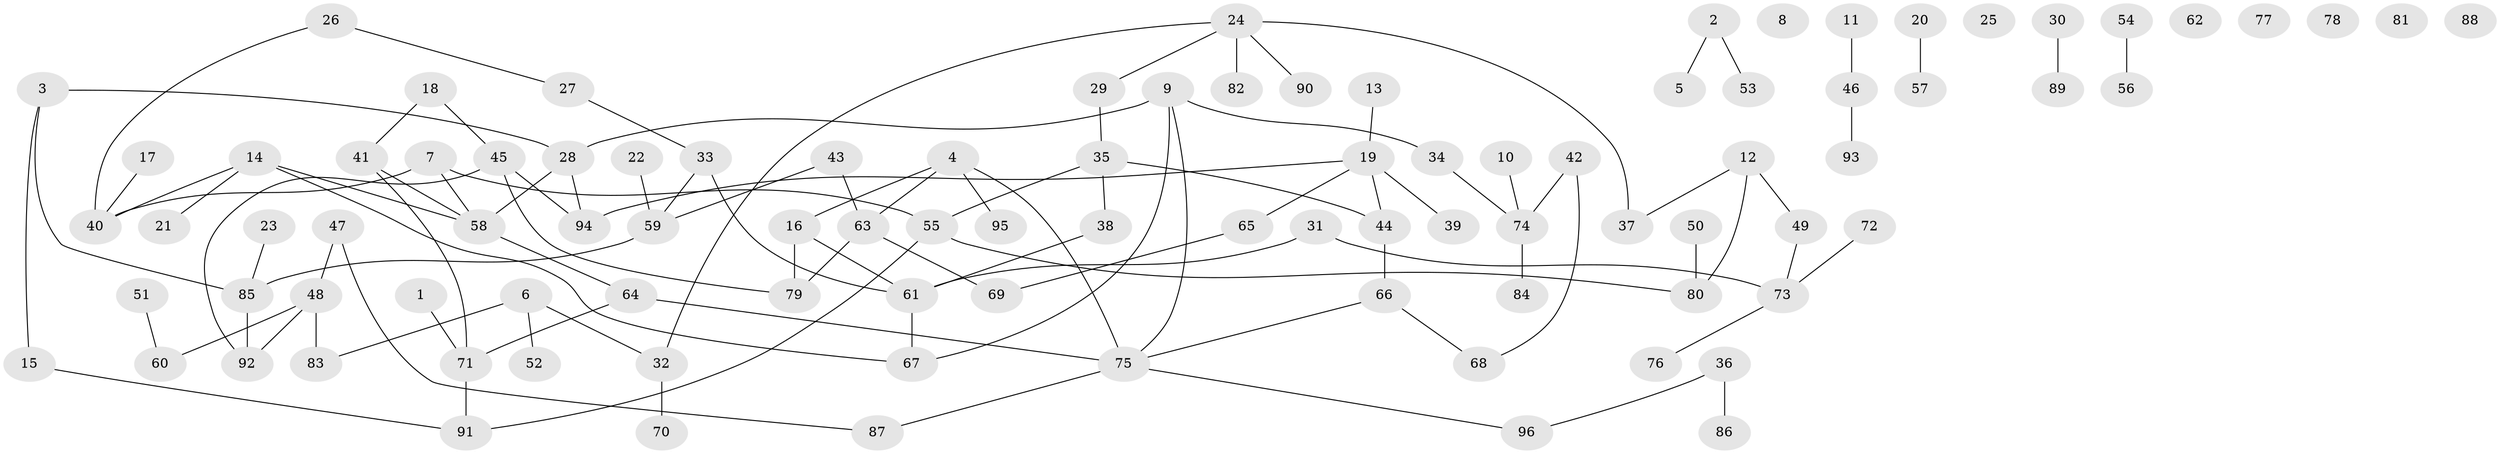 // coarse degree distribution, {1: 0.4375, 0: 0.16666666666666666, 2: 0.20833333333333334, 6: 0.0625, 5: 0.020833333333333332, 4: 0.0625, 3: 0.020833333333333332, 9: 0.020833333333333332}
// Generated by graph-tools (version 1.1) at 2025/43/03/04/25 21:43:41]
// undirected, 96 vertices, 106 edges
graph export_dot {
graph [start="1"]
  node [color=gray90,style=filled];
  1;
  2;
  3;
  4;
  5;
  6;
  7;
  8;
  9;
  10;
  11;
  12;
  13;
  14;
  15;
  16;
  17;
  18;
  19;
  20;
  21;
  22;
  23;
  24;
  25;
  26;
  27;
  28;
  29;
  30;
  31;
  32;
  33;
  34;
  35;
  36;
  37;
  38;
  39;
  40;
  41;
  42;
  43;
  44;
  45;
  46;
  47;
  48;
  49;
  50;
  51;
  52;
  53;
  54;
  55;
  56;
  57;
  58;
  59;
  60;
  61;
  62;
  63;
  64;
  65;
  66;
  67;
  68;
  69;
  70;
  71;
  72;
  73;
  74;
  75;
  76;
  77;
  78;
  79;
  80;
  81;
  82;
  83;
  84;
  85;
  86;
  87;
  88;
  89;
  90;
  91;
  92;
  93;
  94;
  95;
  96;
  1 -- 71;
  2 -- 5;
  2 -- 53;
  3 -- 15;
  3 -- 28;
  3 -- 85;
  4 -- 16;
  4 -- 63;
  4 -- 75;
  4 -- 95;
  6 -- 32;
  6 -- 52;
  6 -- 83;
  7 -- 40;
  7 -- 55;
  7 -- 58;
  9 -- 28;
  9 -- 34;
  9 -- 67;
  9 -- 75;
  10 -- 74;
  11 -- 46;
  12 -- 37;
  12 -- 49;
  12 -- 80;
  13 -- 19;
  14 -- 21;
  14 -- 40;
  14 -- 58;
  14 -- 67;
  15 -- 91;
  16 -- 61;
  16 -- 79;
  17 -- 40;
  18 -- 41;
  18 -- 45;
  19 -- 39;
  19 -- 44;
  19 -- 65;
  19 -- 94;
  20 -- 57;
  22 -- 59;
  23 -- 85;
  24 -- 29;
  24 -- 32;
  24 -- 37;
  24 -- 82;
  24 -- 90;
  26 -- 27;
  26 -- 40;
  27 -- 33;
  28 -- 58;
  28 -- 94;
  29 -- 35;
  30 -- 89;
  31 -- 61;
  31 -- 73;
  32 -- 70;
  33 -- 59;
  33 -- 61;
  34 -- 74;
  35 -- 38;
  35 -- 44;
  35 -- 55;
  36 -- 86;
  36 -- 96;
  38 -- 61;
  41 -- 58;
  41 -- 71;
  42 -- 68;
  42 -- 74;
  43 -- 59;
  43 -- 63;
  44 -- 66;
  45 -- 79;
  45 -- 92;
  45 -- 94;
  46 -- 93;
  47 -- 48;
  47 -- 87;
  48 -- 60;
  48 -- 83;
  48 -- 92;
  49 -- 73;
  50 -- 80;
  51 -- 60;
  54 -- 56;
  55 -- 80;
  55 -- 91;
  58 -- 64;
  59 -- 85;
  61 -- 67;
  63 -- 69;
  63 -- 79;
  64 -- 71;
  64 -- 75;
  65 -- 69;
  66 -- 68;
  66 -- 75;
  71 -- 91;
  72 -- 73;
  73 -- 76;
  74 -- 84;
  75 -- 87;
  75 -- 96;
  85 -- 92;
}
